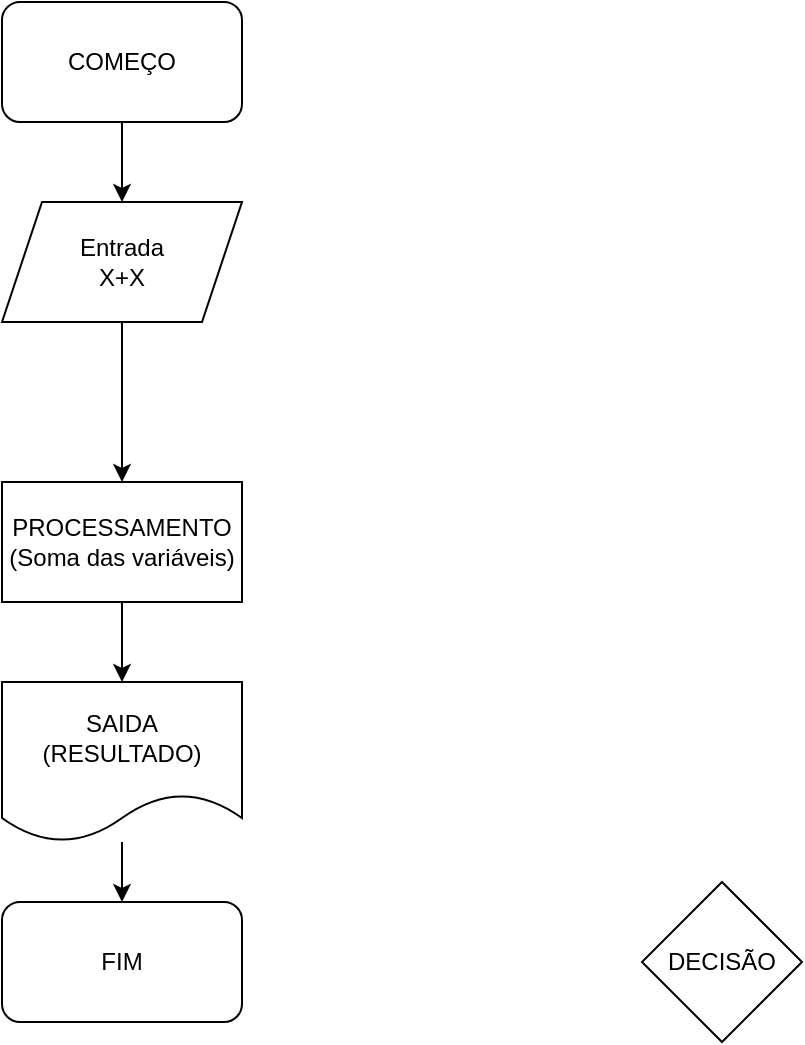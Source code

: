 <mxfile version="17.1.3" type="github"><diagram id="koIXB-piqZe5bMiR-bZl" name="Page-1"><mxGraphModel dx="766" dy="482" grid="1" gridSize="10" guides="1" tooltips="1" connect="1" arrows="1" fold="1" page="1" pageScale="1" pageWidth="827" pageHeight="1169" math="0" shadow="0"><root><mxCell id="rqwTE8DcEwKPQkKoBpFf-0"/><mxCell id="rqwTE8DcEwKPQkKoBpFf-1" parent="rqwTE8DcEwKPQkKoBpFf-0"/><mxCell id="ymK1uzOVTLXMN06-zwSK-2" value="DECISÃO" style="rhombus;whiteSpace=wrap;html=1;" vertex="1" parent="rqwTE8DcEwKPQkKoBpFf-1"><mxGeometry x="400" y="460" width="80" height="80" as="geometry"/></mxCell><mxCell id="ymK1uzOVTLXMN06-zwSK-13" value="" style="edgeStyle=orthogonalEdgeStyle;rounded=0;orthogonalLoop=1;jettySize=auto;html=1;fontColor=none;" edge="1" parent="rqwTE8DcEwKPQkKoBpFf-1" source="ymK1uzOVTLXMN06-zwSK-3" target="ymK1uzOVTLXMN06-zwSK-7"><mxGeometry relative="1" as="geometry"/></mxCell><mxCell id="ymK1uzOVTLXMN06-zwSK-3" value="COMEÇO" style="rounded=1;whiteSpace=wrap;html=1;" vertex="1" parent="rqwTE8DcEwKPQkKoBpFf-1"><mxGeometry x="80" y="20" width="120" height="60" as="geometry"/></mxCell><mxCell id="ymK1uzOVTLXMN06-zwSK-4" value="FIM&lt;br&gt;" style="rounded=1;whiteSpace=wrap;html=1;" vertex="1" parent="rqwTE8DcEwKPQkKoBpFf-1"><mxGeometry x="80" y="470" width="120" height="60" as="geometry"/></mxCell><mxCell id="ymK1uzOVTLXMN06-zwSK-12" value="" style="edgeStyle=orthogonalEdgeStyle;rounded=0;orthogonalLoop=1;jettySize=auto;html=1;fontColor=none;" edge="1" parent="rqwTE8DcEwKPQkKoBpFf-1" source="ymK1uzOVTLXMN06-zwSK-6" target="ymK1uzOVTLXMN06-zwSK-4"><mxGeometry relative="1" as="geometry"/></mxCell><mxCell id="ymK1uzOVTLXMN06-zwSK-6" value="SAIDA&lt;br&gt;(RESULTADO)" style="shape=document;whiteSpace=wrap;html=1;boundedLbl=1;" vertex="1" parent="rqwTE8DcEwKPQkKoBpFf-1"><mxGeometry x="80" y="360" width="120" height="80" as="geometry"/></mxCell><mxCell id="ymK1uzOVTLXMN06-zwSK-9" value="" style="edgeStyle=orthogonalEdgeStyle;rounded=0;orthogonalLoop=1;jettySize=auto;html=1;" edge="1" parent="rqwTE8DcEwKPQkKoBpFf-1" source="ymK1uzOVTLXMN06-zwSK-7" target="ymK1uzOVTLXMN06-zwSK-8"><mxGeometry relative="1" as="geometry"/></mxCell><mxCell id="ymK1uzOVTLXMN06-zwSK-7" value="Entrada&lt;br&gt;X+X" style="shape=parallelogram;perimeter=parallelogramPerimeter;whiteSpace=wrap;html=1;fixedSize=1;" vertex="1" parent="rqwTE8DcEwKPQkKoBpFf-1"><mxGeometry x="80" y="120" width="120" height="60" as="geometry"/></mxCell><mxCell id="ymK1uzOVTLXMN06-zwSK-10" value="" style="edgeStyle=orthogonalEdgeStyle;rounded=0;orthogonalLoop=1;jettySize=auto;html=1;fontColor=none;" edge="1" parent="rqwTE8DcEwKPQkKoBpFf-1" source="ymK1uzOVTLXMN06-zwSK-8" target="ymK1uzOVTLXMN06-zwSK-6"><mxGeometry relative="1" as="geometry"/></mxCell><mxCell id="ymK1uzOVTLXMN06-zwSK-8" value="PROCESSAMENTO (Soma das variáveis)" style="whiteSpace=wrap;html=1;" vertex="1" parent="rqwTE8DcEwKPQkKoBpFf-1"><mxGeometry x="80" y="260" width="120" height="60" as="geometry"/></mxCell></root></mxGraphModel></diagram></mxfile>